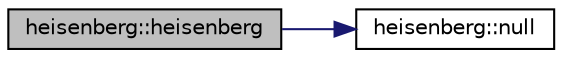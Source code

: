 digraph "heisenberg::heisenberg"
{
  edge [fontname="Helvetica",fontsize="10",labelfontname="Helvetica",labelfontsize="10"];
  node [fontname="Helvetica",fontsize="10",shape=record];
  rankdir="LR";
  Node0 [label="heisenberg::heisenberg",height=0.2,width=0.4,color="black", fillcolor="grey75", style="filled", fontcolor="black"];
  Node0 -> Node1 [color="midnightblue",fontsize="10",style="solid",fontname="Helvetica"];
  Node1 [label="heisenberg::null",height=0.2,width=0.4,color="black", fillcolor="white", style="filled",URL="$d0/d1d/classheisenberg.html#ab448e495e2824699ceb3315371234646"];
}

